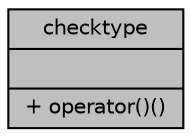digraph "checktype"
{
 // INTERACTIVE_SVG=YES
  bgcolor="transparent";
  edge [fontname="Helvetica",fontsize="10",labelfontname="Helvetica",labelfontsize="10"];
  node [fontname="Helvetica",fontsize="10",shape=record];
  Node1 [label="{checktype\n||+ operator()()\l}",height=0.2,width=0.4,color="black", fillcolor="grey75", style="filled" fontcolor="black"];
}
